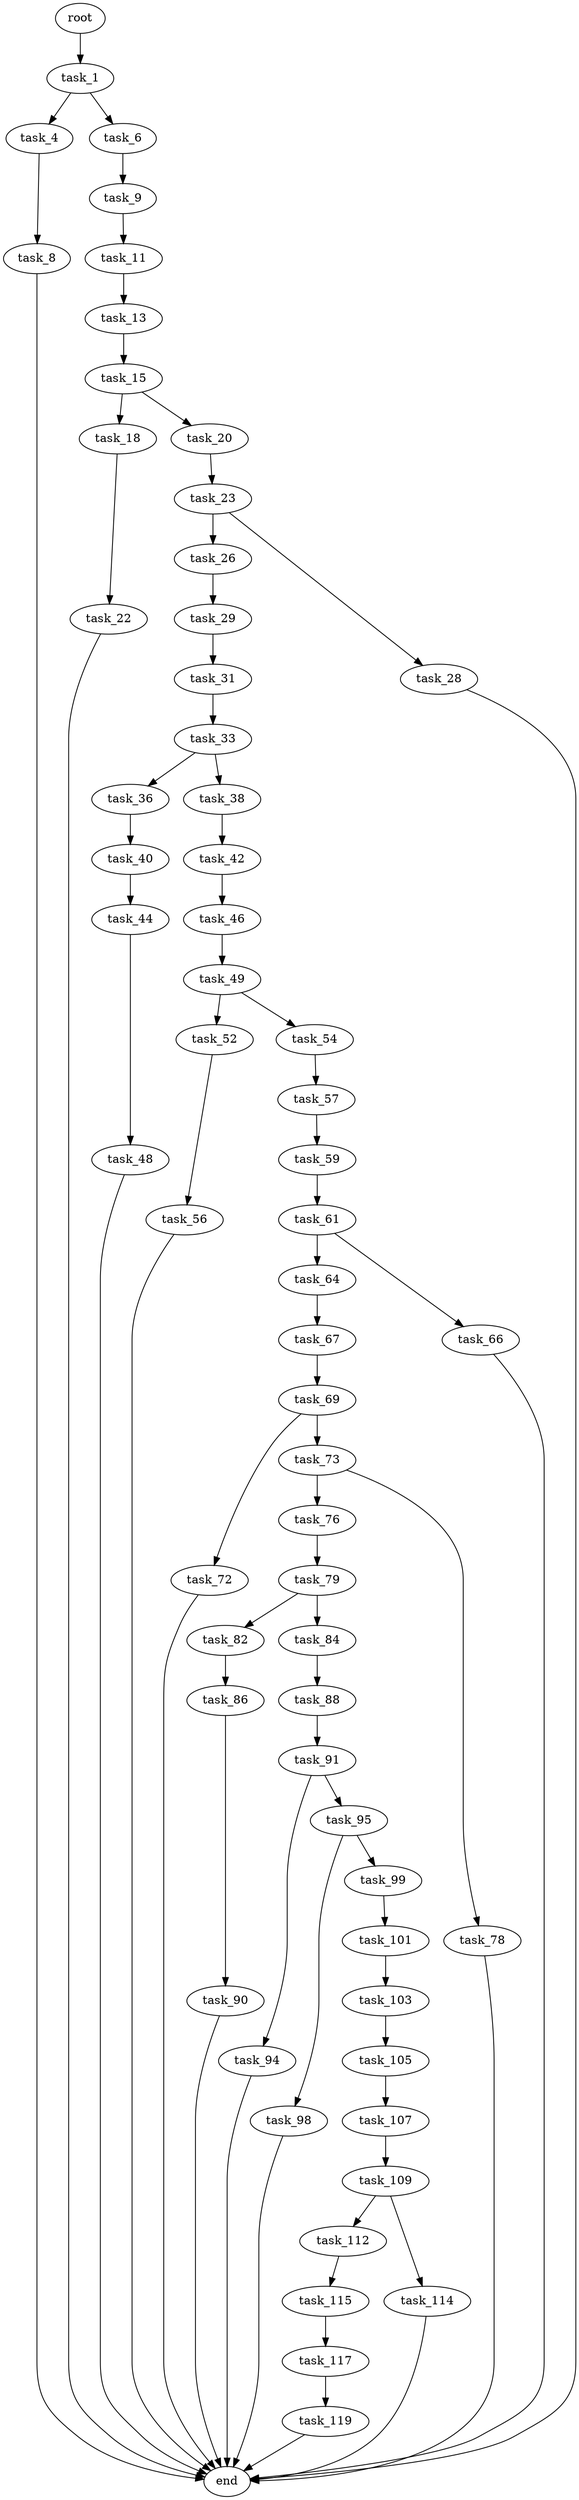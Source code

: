 digraph G {
  root [size="0.000000"];
  task_1 [size="4179815113.000000"];
  task_4 [size="20891595211.000000"];
  task_6 [size="145196768909.000000"];
  task_8 [size="3542401763.000000"];
  task_9 [size="8918365044.000000"];
  end [size="0.000000"];
  task_11 [size="716286543641.000000"];
  task_13 [size="21529141456.000000"];
  task_15 [size="42910474736.000000"];
  task_18 [size="686376775923.000000"];
  task_20 [size="2951796632.000000"];
  task_22 [size="610217508102.000000"];
  task_23 [size="549755813888.000000"];
  task_26 [size="141208351644.000000"];
  task_28 [size="11155568853.000000"];
  task_29 [size="577885097712.000000"];
  task_31 [size="744403251883.000000"];
  task_33 [size="25595777174.000000"];
  task_36 [size="136130385744.000000"];
  task_38 [size="231928233984.000000"];
  task_40 [size="25458141566.000000"];
  task_42 [size="204347946239.000000"];
  task_44 [size="605159834656.000000"];
  task_46 [size="604829441686.000000"];
  task_48 [size="3438517475.000000"];
  task_49 [size="18363452659.000000"];
  task_52 [size="10936787432.000000"];
  task_54 [size="678401803616.000000"];
  task_56 [size="368293445632.000000"];
  task_57 [size="10670864684.000000"];
  task_59 [size="6515774476.000000"];
  task_61 [size="10975610286.000000"];
  task_64 [size="134217728000.000000"];
  task_66 [size="8111452690.000000"];
  task_67 [size="973805818655.000000"];
  task_69 [size="735344671.000000"];
  task_72 [size="549755813888.000000"];
  task_73 [size="68719476736.000000"];
  task_76 [size="44394723032.000000"];
  task_78 [size="394701767784.000000"];
  task_79 [size="68719476736.000000"];
  task_82 [size="445921198697.000000"];
  task_84 [size="27182799466.000000"];
  task_86 [size="296925393.000000"];
  task_88 [size="416410143464.000000"];
  task_90 [size="80422660104.000000"];
  task_91 [size="8589934592.000000"];
  task_94 [size="1073741824000.000000"];
  task_95 [size="27425666369.000000"];
  task_98 [size="8589934592.000000"];
  task_99 [size="28991029248.000000"];
  task_101 [size="341406081484.000000"];
  task_103 [size="28991029248.000000"];
  task_105 [size="1198181811682.000000"];
  task_107 [size="20447501986.000000"];
  task_109 [size="688844245078.000000"];
  task_112 [size="782757789696.000000"];
  task_114 [size="782757789696.000000"];
  task_115 [size="68719476736.000000"];
  task_117 [size="3114766989.000000"];
  task_119 [size="1073741824000.000000"];

  root -> task_1 [size="1.000000"];
  task_1 -> task_4 [size="209715200.000000"];
  task_1 -> task_6 [size="209715200.000000"];
  task_4 -> task_8 [size="33554432.000000"];
  task_6 -> task_9 [size="411041792.000000"];
  task_8 -> end [size="1.000000"];
  task_9 -> task_11 [size="301989888.000000"];
  task_11 -> task_13 [size="679477248.000000"];
  task_13 -> task_15 [size="536870912.000000"];
  task_15 -> task_18 [size="209715200.000000"];
  task_15 -> task_20 [size="209715200.000000"];
  task_18 -> task_22 [size="679477248.000000"];
  task_20 -> task_23 [size="75497472.000000"];
  task_22 -> end [size="1.000000"];
  task_23 -> task_26 [size="536870912.000000"];
  task_23 -> task_28 [size="536870912.000000"];
  task_26 -> task_29 [size="134217728.000000"];
  task_28 -> end [size="1.000000"];
  task_29 -> task_31 [size="536870912.000000"];
  task_31 -> task_33 [size="679477248.000000"];
  task_33 -> task_36 [size="33554432.000000"];
  task_33 -> task_38 [size="33554432.000000"];
  task_36 -> task_40 [size="134217728.000000"];
  task_38 -> task_42 [size="301989888.000000"];
  task_40 -> task_44 [size="536870912.000000"];
  task_42 -> task_46 [size="679477248.000000"];
  task_44 -> task_48 [size="536870912.000000"];
  task_46 -> task_49 [size="838860800.000000"];
  task_48 -> end [size="1.000000"];
  task_49 -> task_52 [size="301989888.000000"];
  task_49 -> task_54 [size="301989888.000000"];
  task_52 -> task_56 [size="536870912.000000"];
  task_54 -> task_57 [size="838860800.000000"];
  task_56 -> end [size="1.000000"];
  task_57 -> task_59 [size="536870912.000000"];
  task_59 -> task_61 [size="134217728.000000"];
  task_61 -> task_64 [size="301989888.000000"];
  task_61 -> task_66 [size="301989888.000000"];
  task_64 -> task_67 [size="209715200.000000"];
  task_66 -> end [size="1.000000"];
  task_67 -> task_69 [size="679477248.000000"];
  task_69 -> task_72 [size="75497472.000000"];
  task_69 -> task_73 [size="75497472.000000"];
  task_72 -> end [size="1.000000"];
  task_73 -> task_76 [size="134217728.000000"];
  task_73 -> task_78 [size="134217728.000000"];
  task_76 -> task_79 [size="33554432.000000"];
  task_78 -> end [size="1.000000"];
  task_79 -> task_82 [size="134217728.000000"];
  task_79 -> task_84 [size="134217728.000000"];
  task_82 -> task_86 [size="679477248.000000"];
  task_84 -> task_88 [size="536870912.000000"];
  task_86 -> task_90 [size="33554432.000000"];
  task_88 -> task_91 [size="679477248.000000"];
  task_90 -> end [size="1.000000"];
  task_91 -> task_94 [size="33554432.000000"];
  task_91 -> task_95 [size="33554432.000000"];
  task_94 -> end [size="1.000000"];
  task_95 -> task_98 [size="838860800.000000"];
  task_95 -> task_99 [size="838860800.000000"];
  task_98 -> end [size="1.000000"];
  task_99 -> task_101 [size="75497472.000000"];
  task_101 -> task_103 [size="536870912.000000"];
  task_103 -> task_105 [size="75497472.000000"];
  task_105 -> task_107 [size="838860800.000000"];
  task_107 -> task_109 [size="411041792.000000"];
  task_109 -> task_112 [size="838860800.000000"];
  task_109 -> task_114 [size="838860800.000000"];
  task_112 -> task_115 [size="679477248.000000"];
  task_114 -> end [size="1.000000"];
  task_115 -> task_117 [size="134217728.000000"];
  task_117 -> task_119 [size="75497472.000000"];
  task_119 -> end [size="1.000000"];
}
